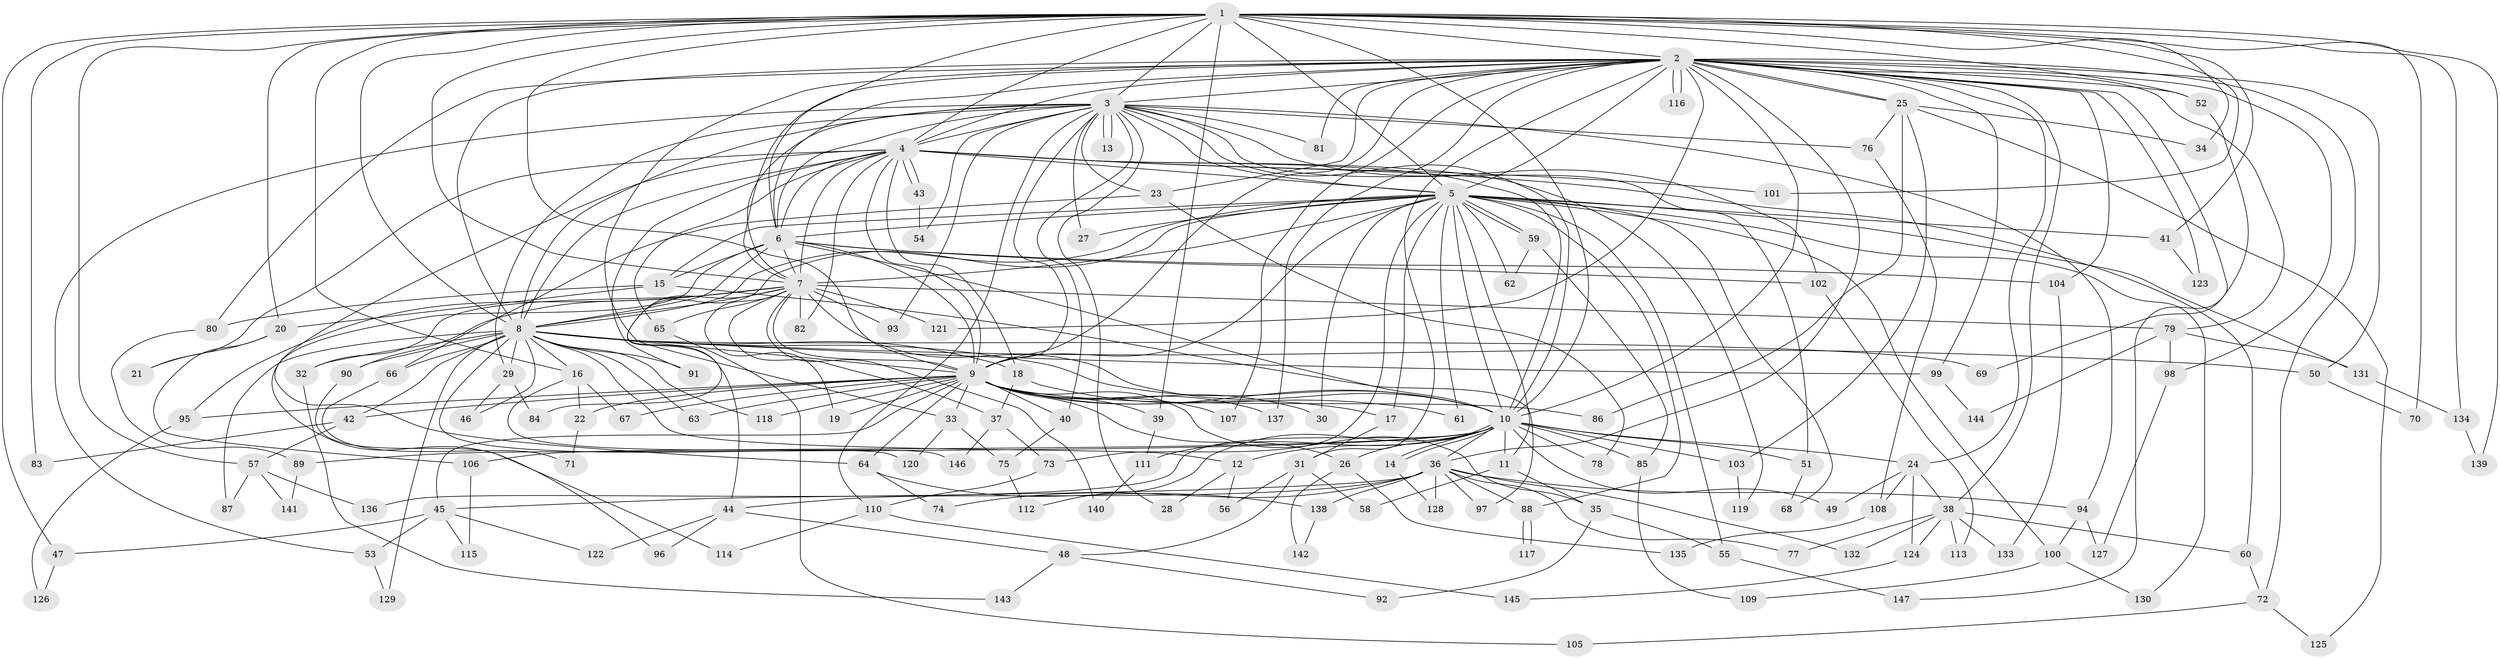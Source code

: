 // coarse degree distribution, {17: 0.009708737864077669, 25: 0.02912621359223301, 21: 0.009708737864077669, 23: 0.019417475728155338, 12: 0.009708737864077669, 22: 0.009708737864077669, 7: 0.019417475728155338, 4: 0.10679611650485436, 1: 0.02912621359223301, 2: 0.42718446601941745, 5: 0.06796116504854369, 3: 0.21359223300970873, 6: 0.02912621359223301, 13: 0.009708737864077669, 8: 0.009708737864077669}
// Generated by graph-tools (version 1.1) at 2025/49/03/04/25 22:49:23]
// undirected, 147 vertices, 319 edges
graph export_dot {
  node [color=gray90,style=filled];
  1;
  2;
  3;
  4;
  5;
  6;
  7;
  8;
  9;
  10;
  11;
  12;
  13;
  14;
  15;
  16;
  17;
  18;
  19;
  20;
  21;
  22;
  23;
  24;
  25;
  26;
  27;
  28;
  29;
  30;
  31;
  32;
  33;
  34;
  35;
  36;
  37;
  38;
  39;
  40;
  41;
  42;
  43;
  44;
  45;
  46;
  47;
  48;
  49;
  50;
  51;
  52;
  53;
  54;
  55;
  56;
  57;
  58;
  59;
  60;
  61;
  62;
  63;
  64;
  65;
  66;
  67;
  68;
  69;
  70;
  71;
  72;
  73;
  74;
  75;
  76;
  77;
  78;
  79;
  80;
  81;
  82;
  83;
  84;
  85;
  86;
  87;
  88;
  89;
  90;
  91;
  92;
  93;
  94;
  95;
  96;
  97;
  98;
  99;
  100;
  101;
  102;
  103;
  104;
  105;
  106;
  107;
  108;
  109;
  110;
  111;
  112;
  113;
  114;
  115;
  116;
  117;
  118;
  119;
  120;
  121;
  122;
  123;
  124;
  125;
  126;
  127;
  128;
  129;
  130;
  131;
  132;
  133;
  134;
  135;
  136;
  137;
  138;
  139;
  140;
  141;
  142;
  143;
  144;
  145;
  146;
  147;
  1 -- 2;
  1 -- 3;
  1 -- 4;
  1 -- 5;
  1 -- 6;
  1 -- 7;
  1 -- 8;
  1 -- 9;
  1 -- 10;
  1 -- 16;
  1 -- 20;
  1 -- 34;
  1 -- 39;
  1 -- 41;
  1 -- 47;
  1 -- 52;
  1 -- 57;
  1 -- 70;
  1 -- 83;
  1 -- 101;
  1 -- 134;
  1 -- 139;
  2 -- 3;
  2 -- 4;
  2 -- 5;
  2 -- 6;
  2 -- 7;
  2 -- 8;
  2 -- 9;
  2 -- 10;
  2 -- 23;
  2 -- 24;
  2 -- 25;
  2 -- 25;
  2 -- 31;
  2 -- 33;
  2 -- 36;
  2 -- 38;
  2 -- 50;
  2 -- 52;
  2 -- 72;
  2 -- 79;
  2 -- 80;
  2 -- 81;
  2 -- 98;
  2 -- 99;
  2 -- 104;
  2 -- 107;
  2 -- 116;
  2 -- 116;
  2 -- 121;
  2 -- 123;
  2 -- 137;
  2 -- 147;
  3 -- 4;
  3 -- 5;
  3 -- 6;
  3 -- 7;
  3 -- 8;
  3 -- 9;
  3 -- 10;
  3 -- 13;
  3 -- 13;
  3 -- 23;
  3 -- 27;
  3 -- 28;
  3 -- 29;
  3 -- 40;
  3 -- 51;
  3 -- 53;
  3 -- 54;
  3 -- 76;
  3 -- 81;
  3 -- 93;
  3 -- 94;
  3 -- 102;
  3 -- 110;
  4 -- 5;
  4 -- 6;
  4 -- 7;
  4 -- 8;
  4 -- 9;
  4 -- 10;
  4 -- 18;
  4 -- 21;
  4 -- 43;
  4 -- 43;
  4 -- 60;
  4 -- 64;
  4 -- 65;
  4 -- 82;
  4 -- 91;
  4 -- 101;
  4 -- 119;
  5 -- 6;
  5 -- 7;
  5 -- 8;
  5 -- 9;
  5 -- 10;
  5 -- 11;
  5 -- 15;
  5 -- 17;
  5 -- 27;
  5 -- 30;
  5 -- 41;
  5 -- 44;
  5 -- 55;
  5 -- 59;
  5 -- 59;
  5 -- 61;
  5 -- 62;
  5 -- 68;
  5 -- 73;
  5 -- 88;
  5 -- 100;
  5 -- 130;
  5 -- 131;
  6 -- 7;
  6 -- 8;
  6 -- 9;
  6 -- 10;
  6 -- 15;
  6 -- 102;
  6 -- 104;
  6 -- 114;
  7 -- 8;
  7 -- 9;
  7 -- 10;
  7 -- 19;
  7 -- 32;
  7 -- 37;
  7 -- 65;
  7 -- 79;
  7 -- 82;
  7 -- 84;
  7 -- 90;
  7 -- 93;
  7 -- 95;
  7 -- 121;
  7 -- 140;
  8 -- 9;
  8 -- 10;
  8 -- 12;
  8 -- 16;
  8 -- 18;
  8 -- 29;
  8 -- 32;
  8 -- 42;
  8 -- 46;
  8 -- 50;
  8 -- 63;
  8 -- 66;
  8 -- 69;
  8 -- 87;
  8 -- 90;
  8 -- 91;
  8 -- 99;
  8 -- 118;
  8 -- 129;
  8 -- 146;
  9 -- 10;
  9 -- 17;
  9 -- 19;
  9 -- 22;
  9 -- 26;
  9 -- 30;
  9 -- 33;
  9 -- 35;
  9 -- 39;
  9 -- 40;
  9 -- 42;
  9 -- 45;
  9 -- 63;
  9 -- 64;
  9 -- 67;
  9 -- 86;
  9 -- 95;
  9 -- 107;
  9 -- 118;
  9 -- 137;
  10 -- 11;
  10 -- 12;
  10 -- 14;
  10 -- 14;
  10 -- 24;
  10 -- 26;
  10 -- 36;
  10 -- 49;
  10 -- 51;
  10 -- 78;
  10 -- 85;
  10 -- 89;
  10 -- 103;
  10 -- 106;
  10 -- 111;
  10 -- 112;
  10 -- 136;
  11 -- 35;
  11 -- 58;
  12 -- 28;
  12 -- 56;
  14 -- 128;
  15 -- 20;
  15 -- 80;
  15 -- 97;
  16 -- 22;
  16 -- 67;
  16 -- 120;
  17 -- 31;
  18 -- 37;
  18 -- 61;
  20 -- 21;
  20 -- 106;
  22 -- 71;
  23 -- 66;
  23 -- 78;
  24 -- 38;
  24 -- 49;
  24 -- 108;
  24 -- 124;
  25 -- 34;
  25 -- 76;
  25 -- 86;
  25 -- 103;
  25 -- 125;
  26 -- 135;
  26 -- 142;
  29 -- 46;
  29 -- 84;
  31 -- 48;
  31 -- 56;
  31 -- 58;
  32 -- 143;
  33 -- 75;
  33 -- 120;
  35 -- 55;
  35 -- 92;
  36 -- 44;
  36 -- 45;
  36 -- 74;
  36 -- 77;
  36 -- 88;
  36 -- 94;
  36 -- 97;
  36 -- 128;
  36 -- 132;
  36 -- 138;
  37 -- 73;
  37 -- 146;
  38 -- 60;
  38 -- 77;
  38 -- 113;
  38 -- 124;
  38 -- 132;
  38 -- 133;
  39 -- 111;
  40 -- 75;
  41 -- 123;
  42 -- 57;
  42 -- 83;
  43 -- 54;
  44 -- 48;
  44 -- 96;
  44 -- 122;
  45 -- 47;
  45 -- 53;
  45 -- 115;
  45 -- 122;
  47 -- 126;
  48 -- 92;
  48 -- 143;
  50 -- 70;
  51 -- 68;
  52 -- 69;
  53 -- 129;
  55 -- 147;
  57 -- 87;
  57 -- 136;
  57 -- 141;
  59 -- 62;
  59 -- 85;
  60 -- 72;
  64 -- 74;
  64 -- 138;
  65 -- 105;
  66 -- 71;
  72 -- 105;
  72 -- 125;
  73 -- 110;
  75 -- 112;
  76 -- 108;
  79 -- 98;
  79 -- 131;
  79 -- 144;
  80 -- 89;
  85 -- 109;
  88 -- 117;
  88 -- 117;
  89 -- 141;
  90 -- 96;
  94 -- 100;
  94 -- 127;
  95 -- 126;
  98 -- 127;
  99 -- 144;
  100 -- 109;
  100 -- 130;
  102 -- 113;
  103 -- 119;
  104 -- 133;
  106 -- 115;
  108 -- 135;
  110 -- 114;
  110 -- 145;
  111 -- 140;
  124 -- 145;
  131 -- 134;
  134 -- 139;
  138 -- 142;
}
